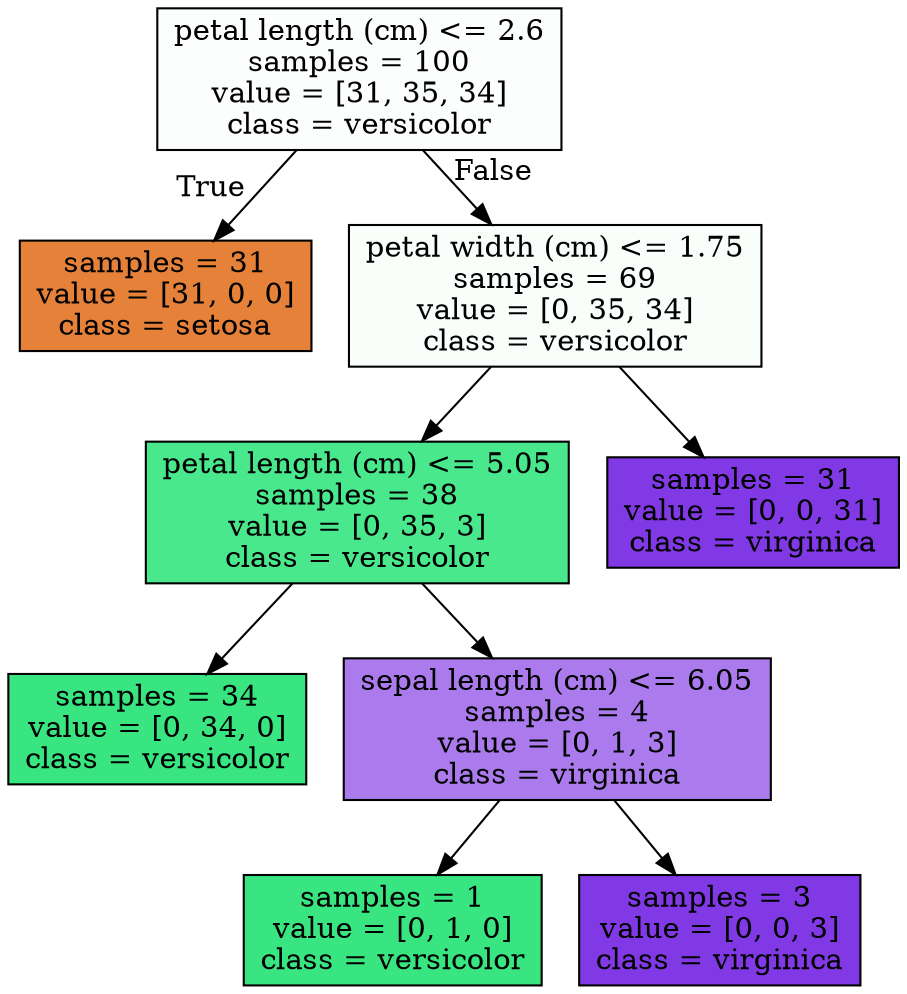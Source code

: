 digraph Tree {
node [shape=box, style="filled", color="black"] ;
0 [label="petal length (cm) <= 2.6\nsamples = 100\nvalue = [31, 35, 34]\nclass = versicolor", fillcolor="#39e58104"] ;
1 [label="samples = 31\nvalue = [31, 0, 0]\nclass = setosa", fillcolor="#e58139ff"] ;
0 -> 1 [labeldistance=2.5, labelangle=45, headlabel="True"] ;
2 [label="petal width (cm) <= 1.75\nsamples = 69\nvalue = [0, 35, 34]\nclass = versicolor", fillcolor="#39e58107"] ;
0 -> 2 [labeldistance=2.5, labelangle=-45, headlabel="False"] ;
3 [label="petal length (cm) <= 5.05\nsamples = 38\nvalue = [0, 35, 3]\nclass = versicolor", fillcolor="#39e581e9"] ;
2 -> 3 ;
4 [label="samples = 34\nvalue = [0, 34, 0]\nclass = versicolor", fillcolor="#39e581ff"] ;
3 -> 4 ;
5 [label="sepal length (cm) <= 6.05\nsamples = 4\nvalue = [0, 1, 3]\nclass = virginica", fillcolor="#8139e5aa"] ;
3 -> 5 ;
6 [label="samples = 1\nvalue = [0, 1, 0]\nclass = versicolor", fillcolor="#39e581ff"] ;
5 -> 6 ;
7 [label="samples = 3\nvalue = [0, 0, 3]\nclass = virginica", fillcolor="#8139e5ff"] ;
5 -> 7 ;
8 [label="samples = 31\nvalue = [0, 0, 31]\nclass = virginica", fillcolor="#8139e5ff"] ;
2 -> 8 ;
}